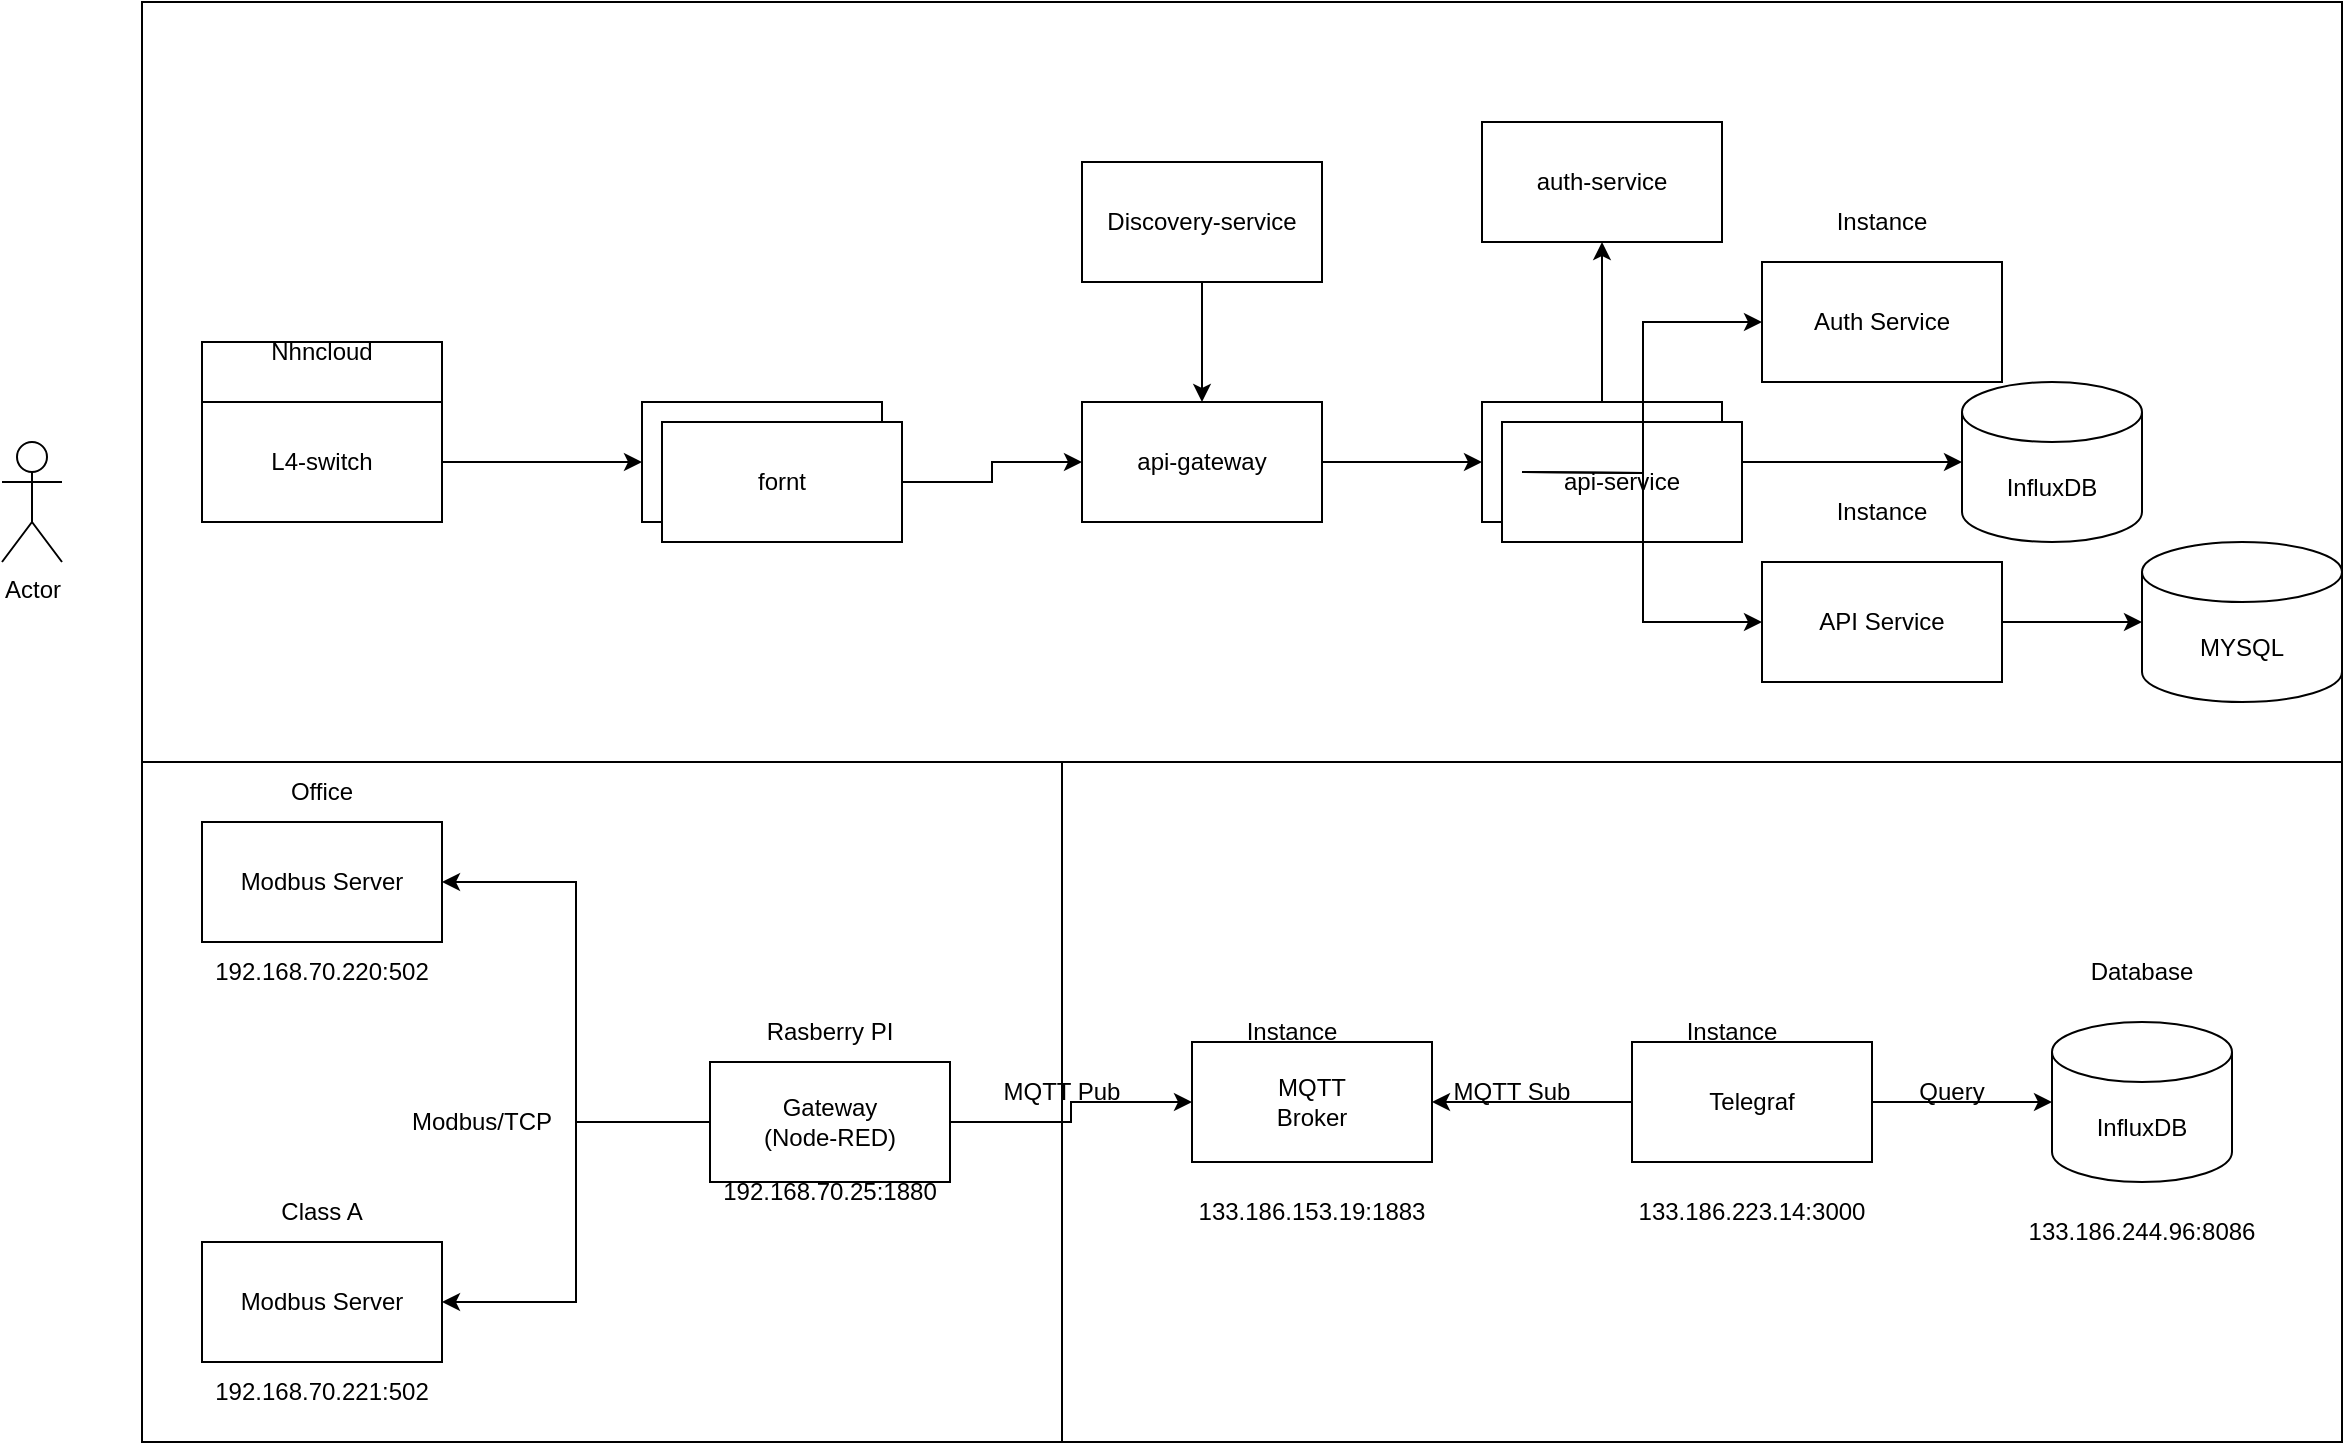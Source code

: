 <mxfile version="24.2.2" type="github">
  <diagram name="페이지-1" id="th0XQkB2l59hhsC8lqRe">
    <mxGraphModel dx="1240" dy="879" grid="1" gridSize="10" guides="1" tooltips="1" connect="1" arrows="1" fold="1" page="1" pageScale="1" pageWidth="827" pageHeight="1169" math="0" shadow="0">
      <root>
        <mxCell id="0" />
        <mxCell id="1" parent="0" />
        <mxCell id="sQb8ffSm1RUAsvBsyorU-19" value="" style="rounded=0;whiteSpace=wrap;html=1;" parent="1" vertex="1">
          <mxGeometry x="150" y="320" width="460" height="410" as="geometry" />
        </mxCell>
        <mxCell id="sQb8ffSm1RUAsvBsyorU-20" value="" style="rounded=0;whiteSpace=wrap;html=1;" parent="1" vertex="1">
          <mxGeometry x="610" y="320" width="640" height="410" as="geometry" />
        </mxCell>
        <mxCell id="cO3AsxR2FoYZL1ss0mDV-1" value="Modbus Server" style="rounded=0;whiteSpace=wrap;html=1;" parent="1" vertex="1">
          <mxGeometry x="180" y="420" width="120" height="60" as="geometry" />
        </mxCell>
        <mxCell id="zTuHYD-jZTooekpgXttU-7" value="MQTT Pub" style="text;html=1;align=center;verticalAlign=middle;whiteSpace=wrap;rounded=0;" parent="1" vertex="1">
          <mxGeometry x="570" y="540" width="80" height="30" as="geometry" />
        </mxCell>
        <mxCell id="sQb8ffSm1RUAsvBsyorU-18" value="Actor" style="shape=umlActor;verticalLabelPosition=bottom;verticalAlign=top;html=1;outlineConnect=0;" parent="1" vertex="1">
          <mxGeometry x="80" y="230" width="30" height="60" as="geometry" />
        </mxCell>
        <mxCell id="sQb8ffSm1RUAsvBsyorU-21" value="" style="rounded=0;whiteSpace=wrap;html=1;" parent="1" vertex="1">
          <mxGeometry x="150" y="10" width="1100" height="380" as="geometry" />
        </mxCell>
        <mxCell id="cO3AsxR2FoYZL1ss0mDV-2" value="Modbus Server" style="rounded=0;whiteSpace=wrap;html=1;" parent="1" vertex="1">
          <mxGeometry x="180" y="630" width="120" height="60" as="geometry" />
        </mxCell>
        <mxCell id="sQb8ffSm1RUAsvBsyorU-2" value="MQTT&lt;div&gt;Broker&lt;/div&gt;" style="rounded=0;whiteSpace=wrap;html=1;" parent="1" vertex="1">
          <mxGeometry x="675" y="530" width="120" height="60" as="geometry" />
        </mxCell>
        <mxCell id="cO3AsxR2FoYZL1ss0mDV-3" value="Office" style="text;html=1;align=center;verticalAlign=middle;whiteSpace=wrap;rounded=0;" parent="1" vertex="1">
          <mxGeometry x="210" y="390" width="60" height="30" as="geometry" />
        </mxCell>
        <mxCell id="sQb8ffSm1RUAsvBsyorU-4" style="edgeStyle=orthogonalEdgeStyle;rounded=0;orthogonalLoop=1;jettySize=auto;html=1;exitX=0;exitY=0.5;exitDx=0;exitDy=0;" parent="1" source="sQb8ffSm1RUAsvBsyorU-3" target="sQb8ffSm1RUAsvBsyorU-2" edge="1">
          <mxGeometry relative="1" as="geometry" />
        </mxCell>
        <mxCell id="cO3AsxR2FoYZL1ss0mDV-4" value="192.168.70.220:502" style="text;html=1;align=center;verticalAlign=middle;whiteSpace=wrap;rounded=0;" parent="1" vertex="1">
          <mxGeometry x="210" y="480" width="60" height="30" as="geometry" />
        </mxCell>
        <mxCell id="sQb8ffSm1RUAsvBsyorU-3" value="Telegraf" style="rounded=0;whiteSpace=wrap;html=1;" parent="1" vertex="1">
          <mxGeometry x="895" y="530" width="120" height="60" as="geometry" />
        </mxCell>
        <mxCell id="cO3AsxR2FoYZL1ss0mDV-5" value="192.168.70.221:502" style="text;html=1;align=center;verticalAlign=middle;whiteSpace=wrap;rounded=0;" parent="1" vertex="1">
          <mxGeometry x="210" y="690" width="60" height="30" as="geometry" />
        </mxCell>
        <mxCell id="sQb8ffSm1RUAsvBsyorU-5" value="MQTT Sub" style="text;html=1;align=center;verticalAlign=middle;whiteSpace=wrap;rounded=0;" parent="1" vertex="1">
          <mxGeometry x="795" y="540" width="80" height="30" as="geometry" />
        </mxCell>
        <mxCell id="cO3AsxR2FoYZL1ss0mDV-6" value="Class A" style="text;html=1;align=center;verticalAlign=middle;whiteSpace=wrap;rounded=0;" parent="1" vertex="1">
          <mxGeometry x="210" y="600" width="60" height="30" as="geometry" />
        </mxCell>
        <mxCell id="sQb8ffSm1RUAsvBsyorU-8" value="InfluxDB" style="shape=cylinder3;whiteSpace=wrap;html=1;boundedLbl=1;backgroundOutline=1;size=15;" parent="1" vertex="1">
          <mxGeometry x="1105" y="520" width="90" height="80" as="geometry" />
        </mxCell>
        <mxCell id="zTuHYD-jZTooekpgXttU-1" style="edgeStyle=orthogonalEdgeStyle;rounded=0;orthogonalLoop=1;jettySize=auto;html=1;exitX=0;exitY=0.5;exitDx=0;exitDy=0;entryX=1;entryY=0.5;entryDx=0;entryDy=0;" parent="1" source="cO3AsxR2FoYZL1ss0mDV-7" target="cO3AsxR2FoYZL1ss0mDV-1" edge="1">
          <mxGeometry relative="1" as="geometry" />
        </mxCell>
        <mxCell id="zTuHYD-jZTooekpgXttU-2" style="edgeStyle=orthogonalEdgeStyle;rounded=0;orthogonalLoop=1;jettySize=auto;html=1;entryX=1;entryY=0.5;entryDx=0;entryDy=0;" parent="1" source="cO3AsxR2FoYZL1ss0mDV-7" target="cO3AsxR2FoYZL1ss0mDV-2" edge="1">
          <mxGeometry relative="1" as="geometry" />
        </mxCell>
        <mxCell id="zTuHYD-jZTooekpgXttU-6" style="edgeStyle=orthogonalEdgeStyle;rounded=0;orthogonalLoop=1;jettySize=auto;html=1;exitX=1;exitY=0.5;exitDx=0;exitDy=0;entryX=0;entryY=0.5;entryDx=0;entryDy=0;" parent="1" source="cO3AsxR2FoYZL1ss0mDV-7" target="sQb8ffSm1RUAsvBsyorU-2" edge="1">
          <mxGeometry relative="1" as="geometry" />
        </mxCell>
        <mxCell id="cO3AsxR2FoYZL1ss0mDV-7" value="Gateway&lt;div&gt;(Node-RED)&lt;/div&gt;" style="rounded=0;whiteSpace=wrap;html=1;" parent="1" vertex="1">
          <mxGeometry x="434" y="540" width="120" height="60" as="geometry" />
        </mxCell>
        <mxCell id="sQb8ffSm1RUAsvBsyorU-10" style="edgeStyle=orthogonalEdgeStyle;rounded=0;orthogonalLoop=1;jettySize=auto;html=1;exitX=1;exitY=0.5;exitDx=0;exitDy=0;entryX=0;entryY=0.5;entryDx=0;entryDy=0;entryPerimeter=0;" parent="1" source="sQb8ffSm1RUAsvBsyorU-3" target="sQb8ffSm1RUAsvBsyorU-8" edge="1">
          <mxGeometry relative="1" as="geometry" />
        </mxCell>
        <mxCell id="cO3AsxR2FoYZL1ss0mDV-8" value="192.168.70.25:1880" style="text;html=1;align=center;verticalAlign=middle;whiteSpace=wrap;rounded=0;" parent="1" vertex="1">
          <mxGeometry x="464" y="590" width="60" height="30" as="geometry" />
        </mxCell>
        <mxCell id="sQb8ffSm1RUAsvBsyorU-11" value="Query" style="text;html=1;align=center;verticalAlign=middle;whiteSpace=wrap;rounded=0;" parent="1" vertex="1">
          <mxGeometry x="1025" y="540" width="60" height="30" as="geometry" />
        </mxCell>
        <mxCell id="B-YvBcfvIbjFVjhxtEdK-8" value="" style="edgeStyle=orthogonalEdgeStyle;rounded=0;orthogonalLoop=1;jettySize=auto;html=1;" edge="1" parent="1" source="B-YvBcfvIbjFVjhxtEdK-7" target="B-YvBcfvIbjFVjhxtEdK-2">
          <mxGeometry relative="1" as="geometry" />
        </mxCell>
        <mxCell id="B-YvBcfvIbjFVjhxtEdK-3" value="" style="edgeStyle=orthogonalEdgeStyle;rounded=0;orthogonalLoop=1;jettySize=auto;html=1;" parent="1" source="B-YvBcfvIbjFVjhxtEdK-1" target="B-YvBcfvIbjFVjhxtEdK-2" edge="1">
          <mxGeometry relative="1" as="geometry" />
        </mxCell>
        <mxCell id="4Ia4UToQ3P6e_JrvP3y6-3" value="" style="rounded=0;whiteSpace=wrap;html=1;" parent="1" vertex="1">
          <mxGeometry x="180" y="180" width="120" height="60" as="geometry" />
        </mxCell>
        <mxCell id="B-YvBcfvIbjFVjhxtEdK-1" value="Discovery-service" style="rounded=0;whiteSpace=wrap;html=1;" parent="1" vertex="1">
          <mxGeometry x="620" y="90" width="120" height="60" as="geometry" />
        </mxCell>
        <mxCell id="zTuHYD-jZTooekpgXttU-4" value="Modbus/TCP" style="text;html=1;align=center;verticalAlign=middle;whiteSpace=wrap;rounded=0;" parent="1" vertex="1">
          <mxGeometry x="290" y="555" width="60" height="30" as="geometry" />
        </mxCell>
        <mxCell id="B-YvBcfvIbjFVjhxtEdK-19" style="edgeStyle=orthogonalEdgeStyle;rounded=0;orthogonalLoop=1;jettySize=auto;html=1;entryX=0;entryY=0.5;entryDx=0;entryDy=0;" parent="1" source="B-YvBcfvIbjFVjhxtEdK-2" target="B-YvBcfvIbjFVjhxtEdK-11" edge="1">
          <mxGeometry relative="1" as="geometry" />
        </mxCell>
        <mxCell id="B-YvBcfvIbjFVjhxtEdK-2" value="api-gateway" style="rounded=0;whiteSpace=wrap;html=1;" parent="1" vertex="1">
          <mxGeometry x="620" y="210" width="120" height="60" as="geometry" />
        </mxCell>
        <mxCell id="sQb8ffSm1RUAsvBsyorU-12" value="133.186.153.19:1883" style="text;html=1;align=center;verticalAlign=middle;whiteSpace=wrap;rounded=0;" parent="1" vertex="1">
          <mxGeometry x="670" y="600" width="130" height="30" as="geometry" />
        </mxCell>
        <mxCell id="sQb8ffSm1RUAsvBsyorU-13" value="133.186.223.14:3000" style="text;html=1;align=center;verticalAlign=middle;whiteSpace=wrap;rounded=0;" parent="1" vertex="1">
          <mxGeometry x="890" y="600" width="130" height="30" as="geometry" />
        </mxCell>
        <mxCell id="B-YvBcfvIbjFVjhxtEdK-4" value="fornt" style="rounded=0;whiteSpace=wrap;html=1;" parent="1" vertex="1">
          <mxGeometry x="400" y="210" width="120" height="60" as="geometry" />
        </mxCell>
        <mxCell id="zTuHYD-jZTooekpgXttU-8" value="Rasberry PI" style="text;html=1;align=center;verticalAlign=middle;whiteSpace=wrap;rounded=0;" parent="1" vertex="1">
          <mxGeometry x="456" y="510" width="76" height="30" as="geometry" />
        </mxCell>
        <mxCell id="B-YvBcfvIbjFVjhxtEdK-6" value="" style="edgeStyle=orthogonalEdgeStyle;rounded=0;orthogonalLoop=1;jettySize=auto;html=1;" parent="1" source="B-YvBcfvIbjFVjhxtEdK-5" target="B-YvBcfvIbjFVjhxtEdK-4" edge="1">
          <mxGeometry relative="1" as="geometry" />
        </mxCell>
        <mxCell id="sQb8ffSm1RUAsvBsyorU-14" value="Instance" style="text;html=1;align=center;verticalAlign=middle;whiteSpace=wrap;rounded=0;" parent="1" vertex="1">
          <mxGeometry x="695" y="510" width="60" height="30" as="geometry" />
        </mxCell>
        <mxCell id="B-YvBcfvIbjFVjhxtEdK-5" value="L4-switch" style="rounded=0;whiteSpace=wrap;html=1;" parent="1" vertex="1">
          <mxGeometry x="180" y="210" width="120" height="60" as="geometry" />
        </mxCell>
        <mxCell id="zTuHYD-jZTooekpgXttU-10" value="MYSQL" style="shape=cylinder3;whiteSpace=wrap;html=1;boundedLbl=1;backgroundOutline=1;size=15;" parent="1" vertex="1">
          <mxGeometry x="1150" y="280" width="100" height="80" as="geometry" />
        </mxCell>
        <mxCell id="B-YvBcfvIbjFVjhxtEdK-7" value="fornt" style="rounded=0;whiteSpace=wrap;html=1;" parent="1" vertex="1">
          <mxGeometry x="410" y="220" width="120" height="60" as="geometry" />
        </mxCell>
        <mxCell id="sQb8ffSm1RUAsvBsyorU-15" value="Database" style="text;html=1;align=center;verticalAlign=middle;whiteSpace=wrap;rounded=0;" parent="1" vertex="1">
          <mxGeometry x="1120" y="480" width="60" height="30" as="geometry" />
        </mxCell>
        <mxCell id="B-YvBcfvIbjFVjhxtEdK-9" value="Nhncloud" style="text;html=1;align=center;verticalAlign=middle;whiteSpace=wrap;rounded=0;" parent="1" vertex="1">
          <mxGeometry x="210" y="170" width="60" height="30" as="geometry" />
        </mxCell>
        <mxCell id="sQb8ffSm1RUAsvBsyorU-16" value="Instance" style="text;html=1;align=center;verticalAlign=middle;whiteSpace=wrap;rounded=0;" parent="1" vertex="1">
          <mxGeometry x="915" y="510" width="60" height="30" as="geometry" />
        </mxCell>
        <mxCell id="B-YvBcfvIbjFVjhxtEdK-14" value="" style="edgeStyle=orthogonalEdgeStyle;rounded=0;orthogonalLoop=1;jettySize=auto;html=1;" parent="1" source="B-YvBcfvIbjFVjhxtEdK-11" target="B-YvBcfvIbjFVjhxtEdK-13" edge="1">
          <mxGeometry relative="1" as="geometry" />
        </mxCell>
        <mxCell id="sQb8ffSm1RUAsvBsyorU-17" value="133.186.244.96:8086" style="text;html=1;align=center;verticalAlign=middle;whiteSpace=wrap;rounded=0;" parent="1" vertex="1">
          <mxGeometry x="1085" y="610" width="130" height="30" as="geometry" />
        </mxCell>
        <mxCell id="B-YvBcfvIbjFVjhxtEdK-18" style="edgeStyle=orthogonalEdgeStyle;rounded=0;orthogonalLoop=1;jettySize=auto;html=1;" parent="1" source="B-YvBcfvIbjFVjhxtEdK-11" target="B-YvBcfvIbjFVjhxtEdK-15" edge="1">
          <mxGeometry relative="1" as="geometry" />
        </mxCell>
        <mxCell id="zTuHYD-jZTooekpgXttU-11" value="API Service" style="rounded=0;whiteSpace=wrap;html=1;" parent="1" vertex="1">
          <mxGeometry x="960" y="290" width="120" height="60" as="geometry" />
        </mxCell>
        <mxCell id="B-YvBcfvIbjFVjhxtEdK-11" value="api-service" style="rounded=0;whiteSpace=wrap;html=1;" parent="1" vertex="1">
          <mxGeometry x="820" y="210" width="120" height="60" as="geometry" />
        </mxCell>
        <mxCell id="zTuHYD-jZTooekpgXttU-12" value="Auth Service" style="rounded=0;whiteSpace=wrap;html=1;" parent="1" vertex="1">
          <mxGeometry x="960" y="140" width="120" height="60" as="geometry" />
        </mxCell>
        <mxCell id="B-YvBcfvIbjFVjhxtEdK-12" value="api-service" style="rounded=0;whiteSpace=wrap;html=1;" parent="1" vertex="1">
          <mxGeometry x="830" y="220" width="120" height="60" as="geometry" />
        </mxCell>
        <mxCell id="zTuHYD-jZTooekpgXttU-16" style="edgeStyle=orthogonalEdgeStyle;rounded=0;orthogonalLoop=1;jettySize=auto;html=1;exitX=1;exitY=0.5;exitDx=0;exitDy=0;entryX=0;entryY=0.5;entryDx=0;entryDy=0;" parent="1" target="zTuHYD-jZTooekpgXttU-12" edge="1">
          <mxGeometry relative="1" as="geometry">
            <mxPoint x="840" y="245" as="sourcePoint" />
          </mxGeometry>
        </mxCell>
        <mxCell id="B-YvBcfvIbjFVjhxtEdK-13" value="auth-service" style="rounded=0;whiteSpace=wrap;html=1;" parent="1" vertex="1">
          <mxGeometry x="820" y="70" width="120" height="60" as="geometry" />
        </mxCell>
        <mxCell id="zTuHYD-jZTooekpgXttU-17" style="edgeStyle=orthogonalEdgeStyle;rounded=0;orthogonalLoop=1;jettySize=auto;html=1;entryX=0;entryY=0.5;entryDx=0;entryDy=0;" parent="1" target="zTuHYD-jZTooekpgXttU-11" edge="1">
          <mxGeometry relative="1" as="geometry">
            <mxPoint x="840" y="245" as="sourcePoint" />
          </mxGeometry>
        </mxCell>
        <mxCell id="B-YvBcfvIbjFVjhxtEdK-15" value="InfluxDB" style="shape=cylinder3;whiteSpace=wrap;html=1;boundedLbl=1;backgroundOutline=1;size=15;" parent="1" vertex="1">
          <mxGeometry x="1060" y="200" width="90" height="80" as="geometry" />
        </mxCell>
        <mxCell id="zTuHYD-jZTooekpgXttU-15" style="edgeStyle=orthogonalEdgeStyle;rounded=0;orthogonalLoop=1;jettySize=auto;html=1;exitX=1;exitY=0.5;exitDx=0;exitDy=0;entryX=0;entryY=0.5;entryDx=0;entryDy=0;entryPerimeter=0;" parent="1" source="zTuHYD-jZTooekpgXttU-11" target="zTuHYD-jZTooekpgXttU-10" edge="1">
          <mxGeometry relative="1" as="geometry" />
        </mxCell>
        <mxCell id="zTuHYD-jZTooekpgXttU-18" value="Instance" style="text;html=1;align=center;verticalAlign=middle;whiteSpace=wrap;rounded=0;" parent="1" vertex="1">
          <mxGeometry x="990" y="105" width="60" height="30" as="geometry" />
        </mxCell>
        <mxCell id="zTuHYD-jZTooekpgXttU-19" value="Instance" style="text;html=1;align=center;verticalAlign=middle;whiteSpace=wrap;rounded=0;" parent="1" vertex="1">
          <mxGeometry x="990" y="250" width="60" height="30" as="geometry" />
        </mxCell>
      </root>
    </mxGraphModel>
  </diagram>
</mxfile>
